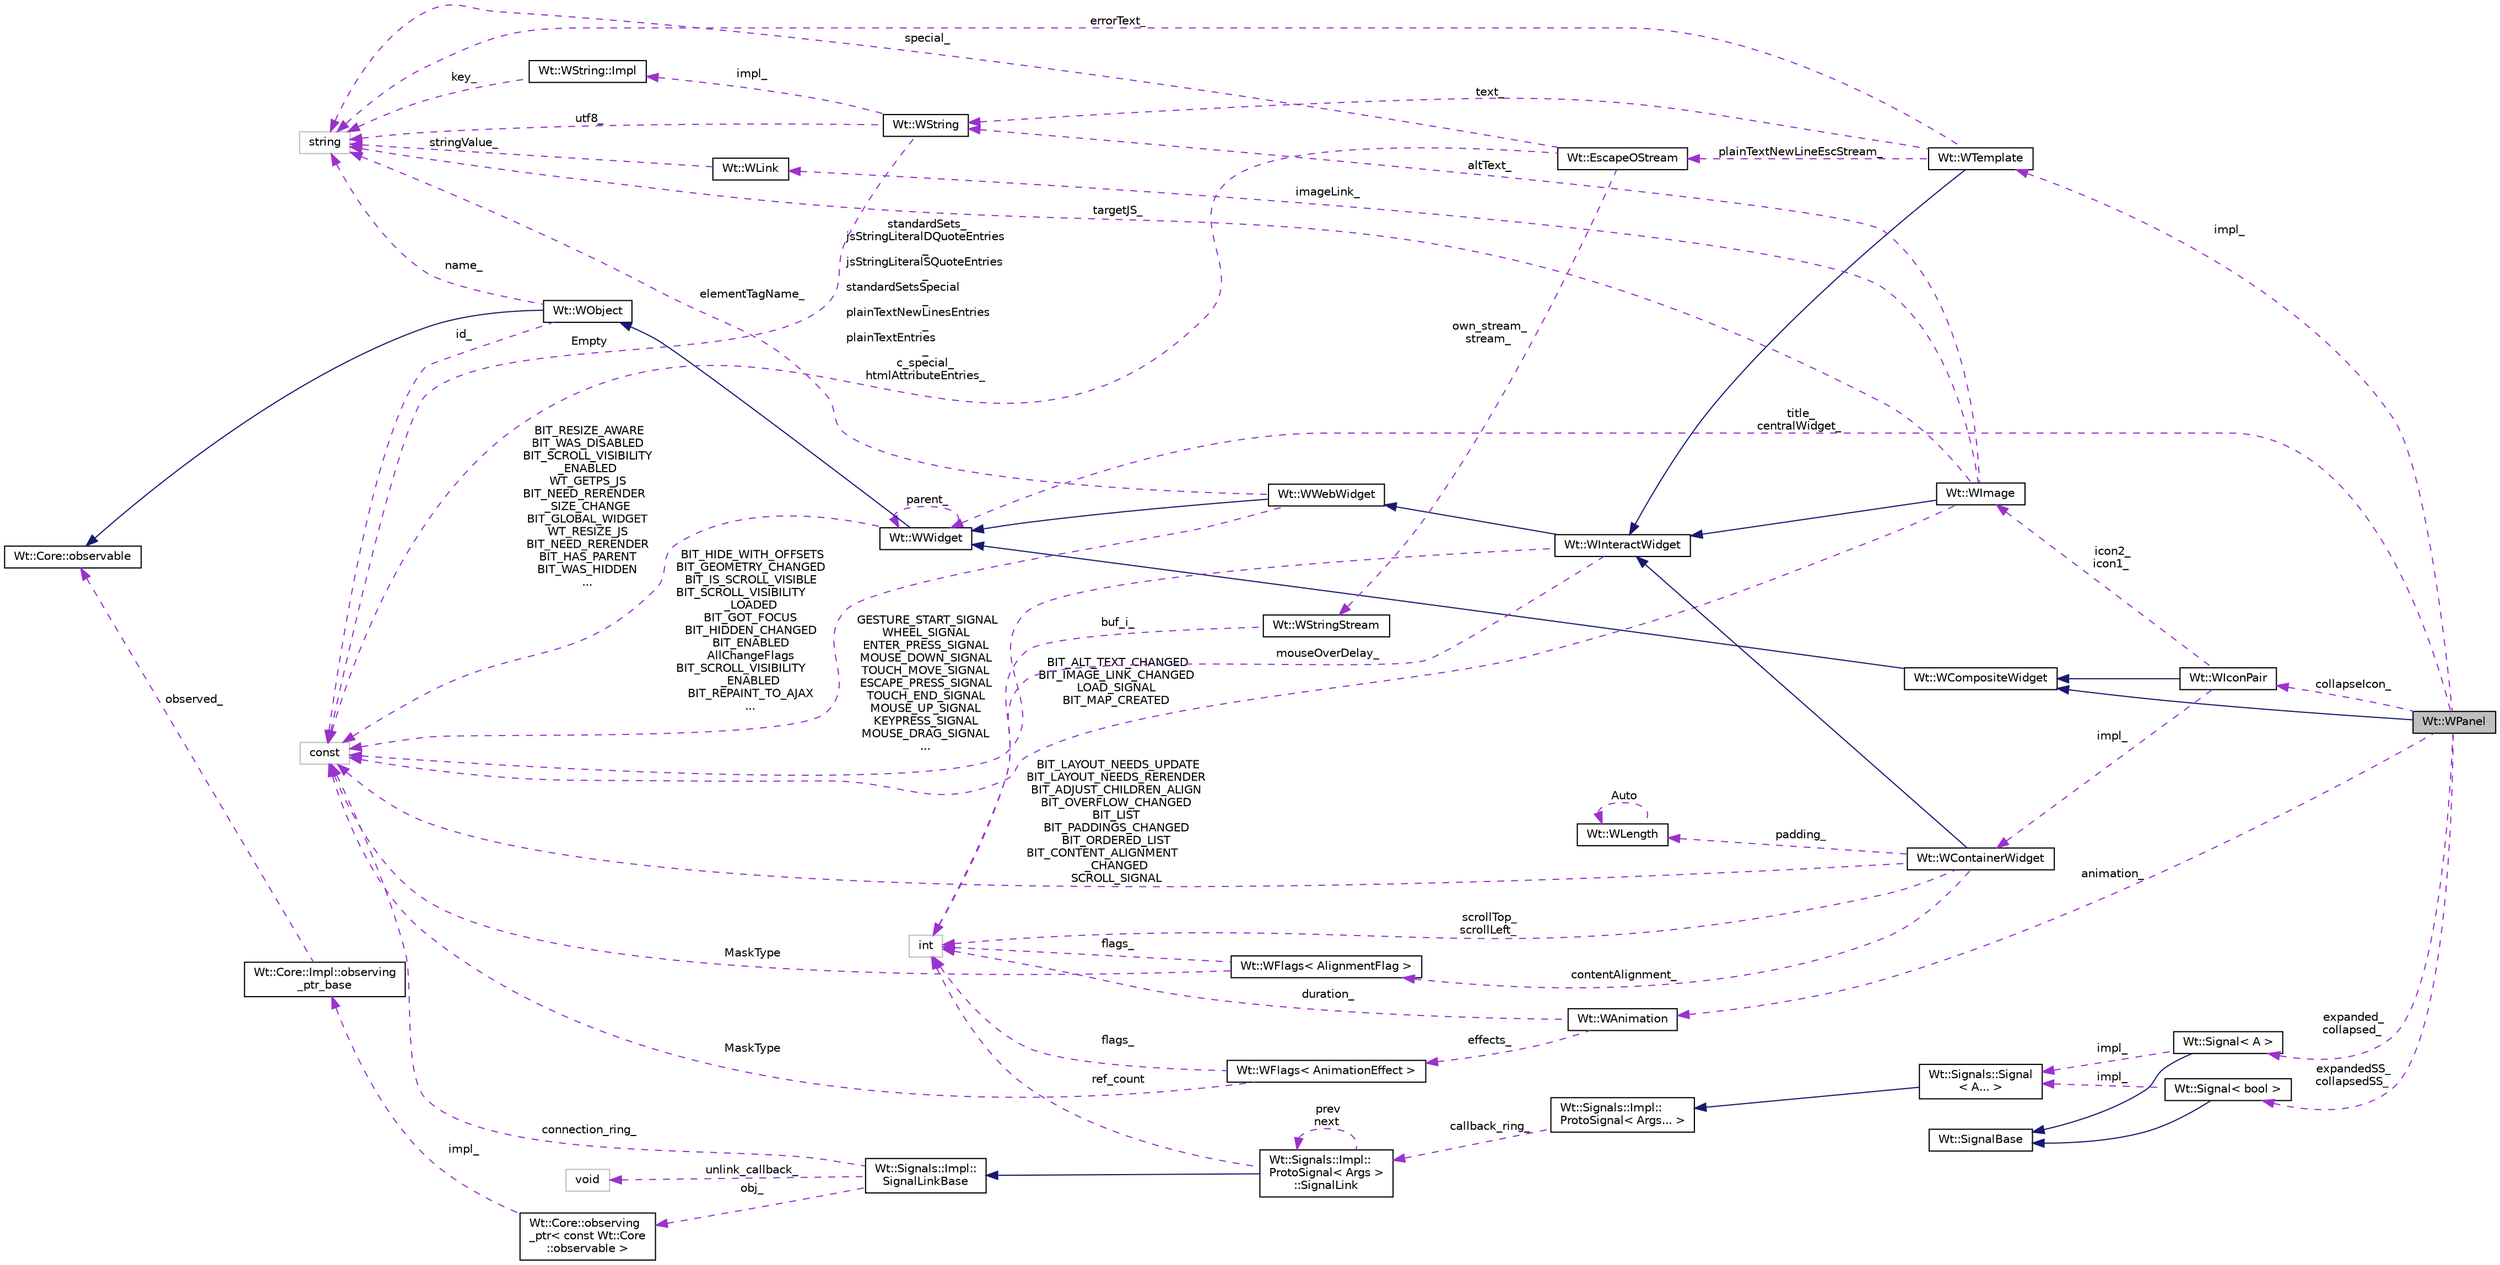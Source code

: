 digraph "Wt::WPanel"
{
 // LATEX_PDF_SIZE
  edge [fontname="Helvetica",fontsize="10",labelfontname="Helvetica",labelfontsize="10"];
  node [fontname="Helvetica",fontsize="10",shape=record];
  rankdir="LR";
  Node1 [label="Wt::WPanel",height=0.2,width=0.4,color="black", fillcolor="grey75", style="filled", fontcolor="black",tooltip="A WPanel provides a container with a title bar."];
  Node2 -> Node1 [dir="back",color="midnightblue",fontsize="10",style="solid",fontname="Helvetica"];
  Node2 [label="Wt::WCompositeWidget",height=0.2,width=0.4,color="black", fillcolor="white", style="filled",URL="$classWt_1_1WCompositeWidget.html",tooltip="A widget that hides the implementation of composite widgets."];
  Node3 -> Node2 [dir="back",color="midnightblue",fontsize="10",style="solid",fontname="Helvetica"];
  Node3 [label="Wt::WWidget",height=0.2,width=0.4,color="black", fillcolor="white", style="filled",URL="$classWt_1_1WWidget.html",tooltip="The abstract base class for a user-interface component."];
  Node4 -> Node3 [dir="back",color="midnightblue",fontsize="10",style="solid",fontname="Helvetica"];
  Node4 [label="Wt::WObject",height=0.2,width=0.4,color="black", fillcolor="white", style="filled",URL="$classWt_1_1WObject.html",tooltip="A base class for objects that participate in the signal/slot system."];
  Node5 -> Node4 [dir="back",color="midnightblue",fontsize="10",style="solid",fontname="Helvetica"];
  Node5 [label="Wt::Core::observable",height=0.2,width=0.4,color="black", fillcolor="white", style="filled",URL="$classWt_1_1Core_1_1observable.html",tooltip="A base class for objects whose life-time can be tracked."];
  Node6 -> Node4 [dir="back",color="darkorchid3",fontsize="10",style="dashed",label=" name_" ,fontname="Helvetica"];
  Node6 [label="string",height=0.2,width=0.4,color="grey75", fillcolor="white", style="filled",tooltip=" "];
  Node7 -> Node4 [dir="back",color="darkorchid3",fontsize="10",style="dashed",label=" id_" ,fontname="Helvetica"];
  Node7 [label="const",height=0.2,width=0.4,color="grey75", fillcolor="white", style="filled",tooltip=" "];
  Node3 -> Node3 [dir="back",color="darkorchid3",fontsize="10",style="dashed",label=" parent_" ,fontname="Helvetica"];
  Node7 -> Node3 [dir="back",color="darkorchid3",fontsize="10",style="dashed",label=" BIT_RESIZE_AWARE\nBIT_WAS_DISABLED\nBIT_SCROLL_VISIBILITY\l_ENABLED\nWT_GETPS_JS\nBIT_NEED_RERENDER\l_SIZE_CHANGE\nBIT_GLOBAL_WIDGET\nWT_RESIZE_JS\nBIT_NEED_RERENDER\nBIT_HAS_PARENT\nBIT_WAS_HIDDEN\n..." ,fontname="Helvetica"];
  Node8 -> Node1 [dir="back",color="darkorchid3",fontsize="10",style="dashed",label=" expanded_\ncollapsed_" ,fontname="Helvetica"];
  Node8 [label="Wt::Signal\< A \>",height=0.2,width=0.4,color="black", fillcolor="white", style="filled",URL="$classWt_1_1Signal.html",tooltip="A signal that propagates events to listeners."];
  Node9 -> Node8 [dir="back",color="midnightblue",fontsize="10",style="solid",fontname="Helvetica"];
  Node9 [label="Wt::SignalBase",height=0.2,width=0.4,color="black", fillcolor="white", style="filled",URL="$classWt_1_1SignalBase.html",tooltip="Abstract base class of a signal."];
  Node10 -> Node8 [dir="back",color="darkorchid3",fontsize="10",style="dashed",label=" impl_" ,fontname="Helvetica"];
  Node10 [label="Wt::Signals::Signal\l\< A... \>",height=0.2,width=0.4,color="black", fillcolor="white", style="filled",URL="$structWt_1_1Signals_1_1Signal.html",tooltip=" "];
  Node11 -> Node10 [dir="back",color="midnightblue",fontsize="10",style="solid",fontname="Helvetica"];
  Node11 [label="Wt::Signals::Impl::\lProtoSignal\< Args... \>",height=0.2,width=0.4,color="black", fillcolor="white", style="filled",URL="$classWt_1_1Signals_1_1Impl_1_1ProtoSignal.html",tooltip=" "];
  Node12 -> Node11 [dir="back",color="darkorchid3",fontsize="10",style="dashed",label=" callback_ring_" ,fontname="Helvetica"];
  Node12 [label="Wt::Signals::Impl::\lProtoSignal\< Args \>\l::SignalLink",height=0.2,width=0.4,color="black", fillcolor="white", style="filled",URL="$structWt_1_1Signals_1_1Impl_1_1ProtoSignal_1_1SignalLink.html",tooltip=" "];
  Node13 -> Node12 [dir="back",color="midnightblue",fontsize="10",style="solid",fontname="Helvetica"];
  Node13 [label="Wt::Signals::Impl::\lSignalLinkBase",height=0.2,width=0.4,color="black", fillcolor="white", style="filled",URL="$classWt_1_1Signals_1_1Impl_1_1SignalLinkBase.html",tooltip=" "];
  Node14 -> Node13 [dir="back",color="darkorchid3",fontsize="10",style="dashed",label=" unlink_callback_" ,fontname="Helvetica"];
  Node14 [label="void",height=0.2,width=0.4,color="grey75", fillcolor="white", style="filled",tooltip=" "];
  Node15 -> Node13 [dir="back",color="darkorchid3",fontsize="10",style="dashed",label=" obj_" ,fontname="Helvetica"];
  Node15 [label="Wt::Core::observing\l_ptr\< const Wt::Core\l::observable \>",height=0.2,width=0.4,color="black", fillcolor="white", style="filled",URL="$classWt_1_1Core_1_1observing__ptr.html",tooltip=" "];
  Node16 -> Node15 [dir="back",color="darkorchid3",fontsize="10",style="dashed",label=" impl_" ,fontname="Helvetica"];
  Node16 [label="Wt::Core::Impl::observing\l_ptr_base",height=0.2,width=0.4,color="black", fillcolor="white", style="filled",URL="$structWt_1_1Core_1_1Impl_1_1observing__ptr__base.html",tooltip=" "];
  Node5 -> Node16 [dir="back",color="darkorchid3",fontsize="10",style="dashed",label=" observed_" ,fontname="Helvetica"];
  Node7 -> Node13 [dir="back",color="darkorchid3",fontsize="10",style="dashed",label=" connection_ring_" ,fontname="Helvetica"];
  Node17 -> Node12 [dir="back",color="darkorchid3",fontsize="10",style="dashed",label=" ref_count" ,fontname="Helvetica"];
  Node17 [label="int",height=0.2,width=0.4,color="grey75", fillcolor="white", style="filled",tooltip=" "];
  Node12 -> Node12 [dir="back",color="darkorchid3",fontsize="10",style="dashed",label=" prev\nnext" ,fontname="Helvetica"];
  Node18 -> Node1 [dir="back",color="darkorchid3",fontsize="10",style="dashed",label=" impl_" ,fontname="Helvetica"];
  Node18 [label="Wt::WTemplate",height=0.2,width=0.4,color="black", fillcolor="white", style="filled",URL="$classWt_1_1WTemplate.html",tooltip="A widget that renders an XHTML template."];
  Node19 -> Node18 [dir="back",color="midnightblue",fontsize="10",style="solid",fontname="Helvetica"];
  Node19 [label="Wt::WInteractWidget",height=0.2,width=0.4,color="black", fillcolor="white", style="filled",URL="$classWt_1_1WInteractWidget.html",tooltip="An abstract widget that can receive user-interface interaction."];
  Node20 -> Node19 [dir="back",color="midnightblue",fontsize="10",style="solid",fontname="Helvetica"];
  Node20 [label="Wt::WWebWidget",height=0.2,width=0.4,color="black", fillcolor="white", style="filled",URL="$classWt_1_1WWebWidget.html",tooltip="A base class for widgets with an HTML counterpart."];
  Node3 -> Node20 [dir="back",color="midnightblue",fontsize="10",style="solid",fontname="Helvetica"];
  Node6 -> Node20 [dir="back",color="darkorchid3",fontsize="10",style="dashed",label=" elementTagName_" ,fontname="Helvetica"];
  Node7 -> Node20 [dir="back",color="darkorchid3",fontsize="10",style="dashed",label=" BIT_HIDE_WITH_OFFSETS\nBIT_GEOMETRY_CHANGED\nBIT_IS_SCROLL_VISIBLE\nBIT_SCROLL_VISIBILITY\l_LOADED\nBIT_GOT_FOCUS\nBIT_HIDDEN_CHANGED\nBIT_ENABLED\nAllChangeFlags\nBIT_SCROLL_VISIBILITY\l_ENABLED\nBIT_REPAINT_TO_AJAX\n..." ,fontname="Helvetica"];
  Node17 -> Node19 [dir="back",color="darkorchid3",fontsize="10",style="dashed",label=" mouseOverDelay_" ,fontname="Helvetica"];
  Node7 -> Node19 [dir="back",color="darkorchid3",fontsize="10",style="dashed",label=" GESTURE_START_SIGNAL\nWHEEL_SIGNAL\nENTER_PRESS_SIGNAL\nMOUSE_DOWN_SIGNAL\nTOUCH_MOVE_SIGNAL\nESCAPE_PRESS_SIGNAL\nTOUCH_END_SIGNAL\nMOUSE_UP_SIGNAL\nKEYPRESS_SIGNAL\nMOUSE_DRAG_SIGNAL\n..." ,fontname="Helvetica"];
  Node21 -> Node18 [dir="back",color="darkorchid3",fontsize="10",style="dashed",label=" text_" ,fontname="Helvetica"];
  Node21 [label="Wt::WString",height=0.2,width=0.4,color="black", fillcolor="white", style="filled",URL="$classWt_1_1WString.html",tooltip="A value class which describes a locale-aware unicode string."];
  Node22 -> Node21 [dir="back",color="darkorchid3",fontsize="10",style="dashed",label=" impl_" ,fontname="Helvetica"];
  Node22 [label="Wt::WString::Impl",height=0.2,width=0.4,color="black", fillcolor="white", style="filled",URL="$structWt_1_1WString_1_1Impl.html",tooltip=" "];
  Node6 -> Node22 [dir="back",color="darkorchid3",fontsize="10",style="dashed",label=" key_" ,fontname="Helvetica"];
  Node6 -> Node21 [dir="back",color="darkorchid3",fontsize="10",style="dashed",label=" utf8_" ,fontname="Helvetica"];
  Node7 -> Node21 [dir="back",color="darkorchid3",fontsize="10",style="dashed",label=" Empty" ,fontname="Helvetica"];
  Node23 -> Node18 [dir="back",color="darkorchid3",fontsize="10",style="dashed",label=" plainTextNewLineEscStream_" ,fontname="Helvetica"];
  Node23 [label="Wt::EscapeOStream",height=0.2,width=0.4,color="black", fillcolor="white", style="filled",URL="$classWt_1_1EscapeOStream.html",tooltip=" "];
  Node6 -> Node23 [dir="back",color="darkorchid3",fontsize="10",style="dashed",label=" special_" ,fontname="Helvetica"];
  Node24 -> Node23 [dir="back",color="darkorchid3",fontsize="10",style="dashed",label=" own_stream_\nstream_" ,fontname="Helvetica"];
  Node24 [label="Wt::WStringStream",height=0.2,width=0.4,color="black", fillcolor="white", style="filled",URL="$classWt_1_1WStringStream.html",tooltip=" "];
  Node17 -> Node24 [dir="back",color="darkorchid3",fontsize="10",style="dashed",label=" buf_i_" ,fontname="Helvetica"];
  Node7 -> Node23 [dir="back",color="darkorchid3",fontsize="10",style="dashed",label=" standardSets_\njsStringLiteralDQuoteEntries\l_\njsStringLiteralSQuoteEntries\l_\nstandardSetsSpecial\l_\nplainTextNewLinesEntries\l_\nplainTextEntries\l_\nc_special_\nhtmlAttributeEntries_" ,fontname="Helvetica"];
  Node6 -> Node18 [dir="back",color="darkorchid3",fontsize="10",style="dashed",label=" errorText_" ,fontname="Helvetica"];
  Node3 -> Node1 [dir="back",color="darkorchid3",fontsize="10",style="dashed",label=" title_\ncentralWidget_" ,fontname="Helvetica"];
  Node25 -> Node1 [dir="back",color="darkorchid3",fontsize="10",style="dashed",label=" animation_" ,fontname="Helvetica"];
  Node25 [label="Wt::WAnimation",height=0.2,width=0.4,color="black", fillcolor="white", style="filled",URL="$classWt_1_1WAnimation.html",tooltip="A value class that defines a transition effect."];
  Node26 -> Node25 [dir="back",color="darkorchid3",fontsize="10",style="dashed",label=" effects_" ,fontname="Helvetica"];
  Node26 [label="Wt::WFlags\< AnimationEffect \>",height=0.2,width=0.4,color="black", fillcolor="white", style="filled",URL="$classWt_1_1WFlags.html",tooltip=" "];
  Node17 -> Node26 [dir="back",color="darkorchid3",fontsize="10",style="dashed",label=" flags_" ,fontname="Helvetica"];
  Node7 -> Node26 [dir="back",color="darkorchid3",fontsize="10",style="dashed",label=" MaskType" ,fontname="Helvetica"];
  Node17 -> Node25 [dir="back",color="darkorchid3",fontsize="10",style="dashed",label=" duration_" ,fontname="Helvetica"];
  Node27 -> Node1 [dir="back",color="darkorchid3",fontsize="10",style="dashed",label=" collapseIcon_" ,fontname="Helvetica"];
  Node27 [label="Wt::WIconPair",height=0.2,width=0.4,color="black", fillcolor="white", style="filled",URL="$classWt_1_1WIconPair.html",tooltip="A widget that shows one of two icons depending on its state."];
  Node2 -> Node27 [dir="back",color="midnightblue",fontsize="10",style="solid",fontname="Helvetica"];
  Node28 -> Node27 [dir="back",color="darkorchid3",fontsize="10",style="dashed",label=" impl_" ,fontname="Helvetica"];
  Node28 [label="Wt::WContainerWidget",height=0.2,width=0.4,color="black", fillcolor="white", style="filled",URL="$classWt_1_1WContainerWidget.html",tooltip="A widget that holds and manages child widgets."];
  Node19 -> Node28 [dir="back",color="midnightblue",fontsize="10",style="solid",fontname="Helvetica"];
  Node17 -> Node28 [dir="back",color="darkorchid3",fontsize="10",style="dashed",label=" scrollTop_\nscrollLeft_" ,fontname="Helvetica"];
  Node29 -> Node28 [dir="back",color="darkorchid3",fontsize="10",style="dashed",label=" contentAlignment_" ,fontname="Helvetica"];
  Node29 [label="Wt::WFlags\< AlignmentFlag \>",height=0.2,width=0.4,color="black", fillcolor="white", style="filled",URL="$classWt_1_1WFlags.html",tooltip=" "];
  Node17 -> Node29 [dir="back",color="darkorchid3",fontsize="10",style="dashed",label=" flags_" ,fontname="Helvetica"];
  Node7 -> Node29 [dir="back",color="darkorchid3",fontsize="10",style="dashed",label=" MaskType" ,fontname="Helvetica"];
  Node30 -> Node28 [dir="back",color="darkorchid3",fontsize="10",style="dashed",label=" padding_" ,fontname="Helvetica"];
  Node30 [label="Wt::WLength",height=0.2,width=0.4,color="black", fillcolor="white", style="filled",URL="$classWt_1_1WLength.html",tooltip="A value class that describes a CSS length."];
  Node30 -> Node30 [dir="back",color="darkorchid3",fontsize="10",style="dashed",label=" Auto" ,fontname="Helvetica"];
  Node7 -> Node28 [dir="back",color="darkorchid3",fontsize="10",style="dashed",label=" BIT_LAYOUT_NEEDS_UPDATE\nBIT_LAYOUT_NEEDS_RERENDER\nBIT_ADJUST_CHILDREN_ALIGN\nBIT_OVERFLOW_CHANGED\nBIT_LIST\nBIT_PADDINGS_CHANGED\nBIT_ORDERED_LIST\nBIT_CONTENT_ALIGNMENT\l_CHANGED\nSCROLL_SIGNAL" ,fontname="Helvetica"];
  Node31 -> Node27 [dir="back",color="darkorchid3",fontsize="10",style="dashed",label=" icon2_\nicon1_" ,fontname="Helvetica"];
  Node31 [label="Wt::WImage",height=0.2,width=0.4,color="black", fillcolor="white", style="filled",URL="$classWt_1_1WImage.html",tooltip="A widget that displays an image."];
  Node19 -> Node31 [dir="back",color="midnightblue",fontsize="10",style="solid",fontname="Helvetica"];
  Node21 -> Node31 [dir="back",color="darkorchid3",fontsize="10",style="dashed",label=" altText_" ,fontname="Helvetica"];
  Node6 -> Node31 [dir="back",color="darkorchid3",fontsize="10",style="dashed",label=" targetJS_" ,fontname="Helvetica"];
  Node32 -> Node31 [dir="back",color="darkorchid3",fontsize="10",style="dashed",label=" imageLink_" ,fontname="Helvetica"];
  Node32 [label="Wt::WLink",height=0.2,width=0.4,color="black", fillcolor="white", style="filled",URL="$classWt_1_1WLink.html",tooltip="A value class that defines a hyperlink target."];
  Node6 -> Node32 [dir="back",color="darkorchid3",fontsize="10",style="dashed",label=" stringValue_" ,fontname="Helvetica"];
  Node7 -> Node31 [dir="back",color="darkorchid3",fontsize="10",style="dashed",label=" BIT_ALT_TEXT_CHANGED\nBIT_IMAGE_LINK_CHANGED\nLOAD_SIGNAL\nBIT_MAP_CREATED" ,fontname="Helvetica"];
  Node33 -> Node1 [dir="back",color="darkorchid3",fontsize="10",style="dashed",label=" expandedSS_\ncollapsedSS_" ,fontname="Helvetica"];
  Node33 [label="Wt::Signal\< bool \>",height=0.2,width=0.4,color="black", fillcolor="white", style="filled",URL="$classWt_1_1Signal.html",tooltip=" "];
  Node9 -> Node33 [dir="back",color="midnightblue",fontsize="10",style="solid",fontname="Helvetica"];
  Node10 -> Node33 [dir="back",color="darkorchid3",fontsize="10",style="dashed",label=" impl_" ,fontname="Helvetica"];
}
